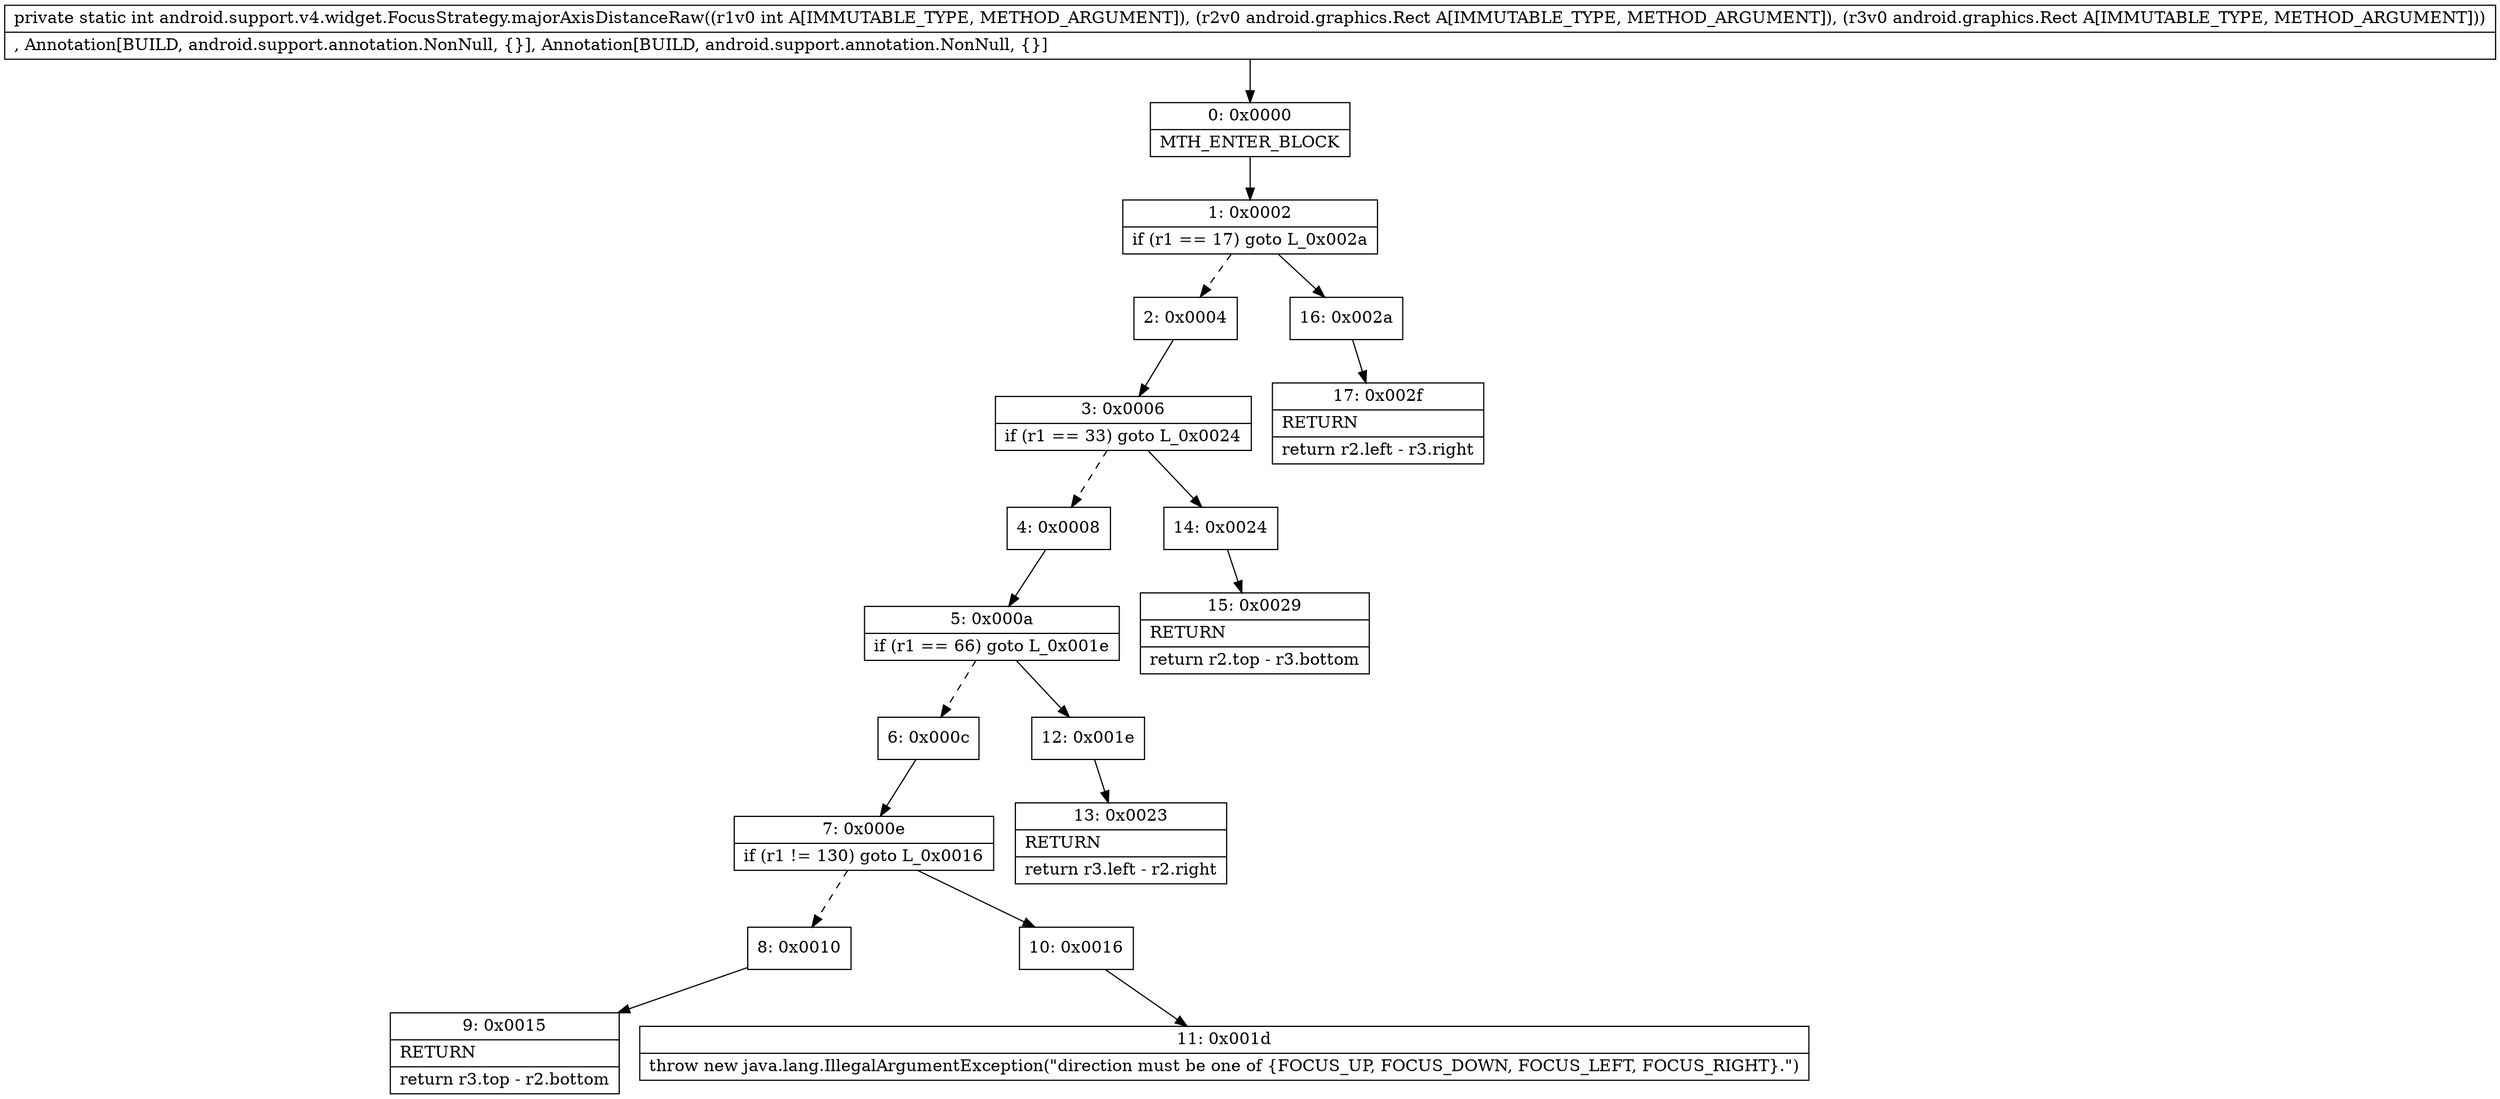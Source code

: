 digraph "CFG forandroid.support.v4.widget.FocusStrategy.majorAxisDistanceRaw(ILandroid\/graphics\/Rect;Landroid\/graphics\/Rect;)I" {
Node_0 [shape=record,label="{0\:\ 0x0000|MTH_ENTER_BLOCK\l}"];
Node_1 [shape=record,label="{1\:\ 0x0002|if (r1 == 17) goto L_0x002a\l}"];
Node_2 [shape=record,label="{2\:\ 0x0004}"];
Node_3 [shape=record,label="{3\:\ 0x0006|if (r1 == 33) goto L_0x0024\l}"];
Node_4 [shape=record,label="{4\:\ 0x0008}"];
Node_5 [shape=record,label="{5\:\ 0x000a|if (r1 == 66) goto L_0x001e\l}"];
Node_6 [shape=record,label="{6\:\ 0x000c}"];
Node_7 [shape=record,label="{7\:\ 0x000e|if (r1 != 130) goto L_0x0016\l}"];
Node_8 [shape=record,label="{8\:\ 0x0010}"];
Node_9 [shape=record,label="{9\:\ 0x0015|RETURN\l|return r3.top \- r2.bottom\l}"];
Node_10 [shape=record,label="{10\:\ 0x0016}"];
Node_11 [shape=record,label="{11\:\ 0x001d|throw new java.lang.IllegalArgumentException(\"direction must be one of \{FOCUS_UP, FOCUS_DOWN, FOCUS_LEFT, FOCUS_RIGHT\}.\")\l}"];
Node_12 [shape=record,label="{12\:\ 0x001e}"];
Node_13 [shape=record,label="{13\:\ 0x0023|RETURN\l|return r3.left \- r2.right\l}"];
Node_14 [shape=record,label="{14\:\ 0x0024}"];
Node_15 [shape=record,label="{15\:\ 0x0029|RETURN\l|return r2.top \- r3.bottom\l}"];
Node_16 [shape=record,label="{16\:\ 0x002a}"];
Node_17 [shape=record,label="{17\:\ 0x002f|RETURN\l|return r2.left \- r3.right\l}"];
MethodNode[shape=record,label="{private static int android.support.v4.widget.FocusStrategy.majorAxisDistanceRaw((r1v0 int A[IMMUTABLE_TYPE, METHOD_ARGUMENT]), (r2v0 android.graphics.Rect A[IMMUTABLE_TYPE, METHOD_ARGUMENT]), (r3v0 android.graphics.Rect A[IMMUTABLE_TYPE, METHOD_ARGUMENT]))  | , Annotation[BUILD, android.support.annotation.NonNull, \{\}], Annotation[BUILD, android.support.annotation.NonNull, \{\}]\l}"];
MethodNode -> Node_0;
Node_0 -> Node_1;
Node_1 -> Node_2[style=dashed];
Node_1 -> Node_16;
Node_2 -> Node_3;
Node_3 -> Node_4[style=dashed];
Node_3 -> Node_14;
Node_4 -> Node_5;
Node_5 -> Node_6[style=dashed];
Node_5 -> Node_12;
Node_6 -> Node_7;
Node_7 -> Node_8[style=dashed];
Node_7 -> Node_10;
Node_8 -> Node_9;
Node_10 -> Node_11;
Node_12 -> Node_13;
Node_14 -> Node_15;
Node_16 -> Node_17;
}

